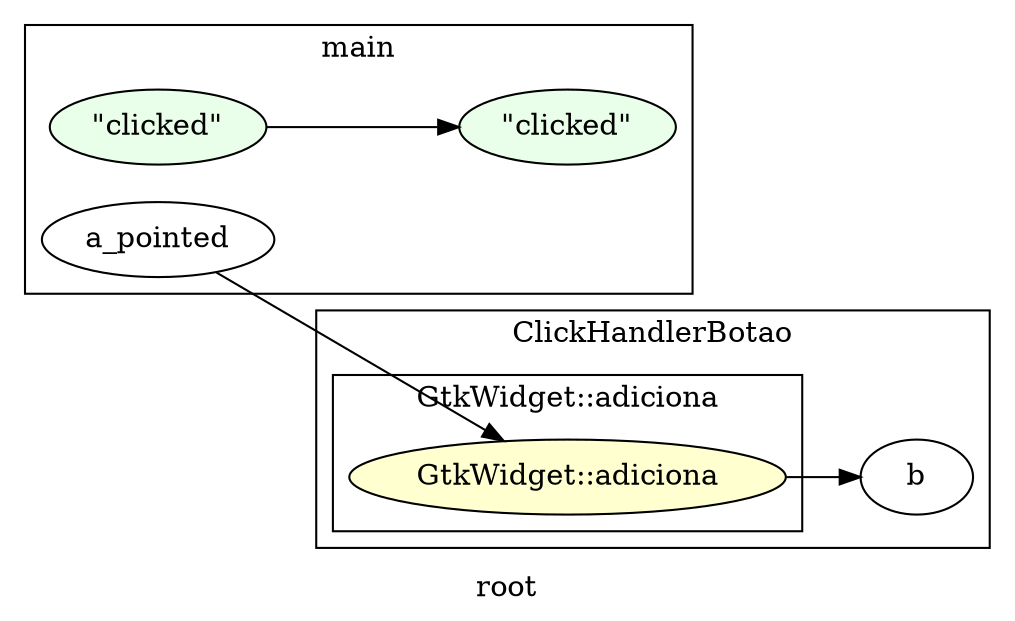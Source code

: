 digraph G
{
rankdir=LR;
label = "root";
subgraph cluster_1 {
label = "main";
parent = "G";
startinglines = "17_19_19";
	node_000002 [ label = "a_pointed", startingline=22 ]
	node_000003 [ label = "\"clicked\"", style=filled, fillcolor="#E9FFE9", startinglines=23 ]
	node_000004 [ label = "\"clicked\"", style=filled, fillcolor="#E9FFE9", startinglines=23 ]
subgraph cluster_2 {
label = "GtkWidget::GtkWidget";
parent = "cluster_1";
startinglines = "19_19_21";
}
subgraph cluster_3 {
label = "gtk_signal_connect";
parent = "cluster_1";
startinglines = "21_22_23";
}
}
subgraph cluster_4 {
label = "ClickHandlerBotao";
parent = "G";
startinglines = "21_22_23";
	node_000006 [ label = "b", startingline=12 ]
subgraph cluster_5 {
label = "GtkWidget::adiciona";
parent = "cluster_4";
startinglines = "22_23_12";
	node_000005 [ label = "GtkWidget::adiciona", style=filled, fillcolor="#FFFFD0", startinglines=12 ]
}
}
	node_000002 -> node_000005
	node_000003 -> node_000004
	node_000005 -> node_000006
}
